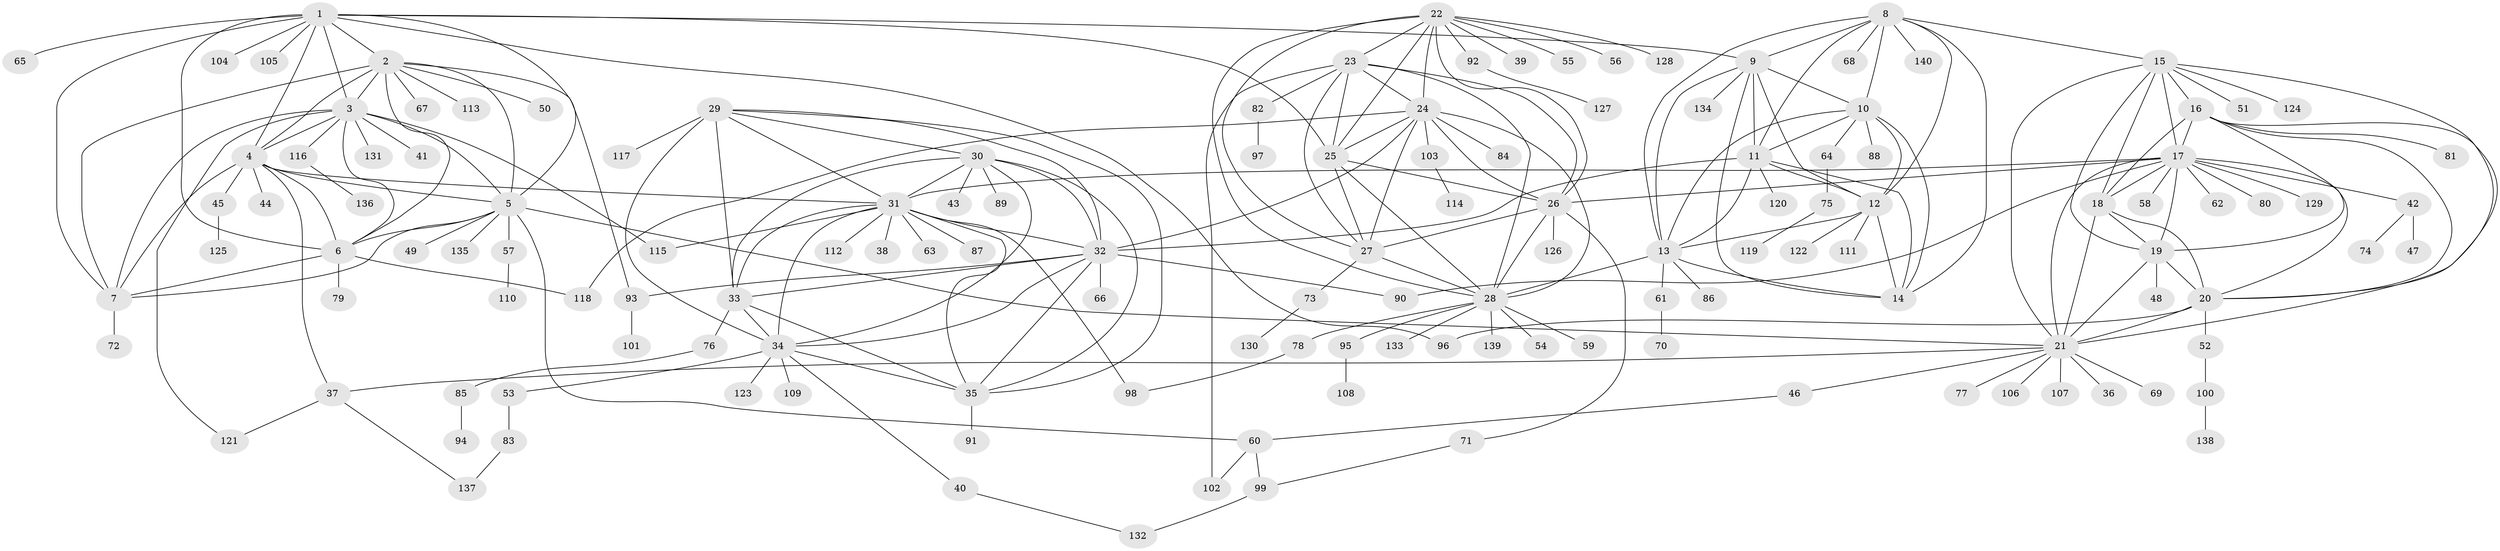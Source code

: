 // coarse degree distribution, {9: 0.023809523809523808, 7: 0.023809523809523808, 19: 0.023809523809523808, 4: 0.047619047619047616, 3: 0.023809523809523808, 2: 0.047619047619047616, 8: 0.023809523809523808, 5: 0.023809523809523808, 6: 0.023809523809523808, 13: 0.023809523809523808, 1: 0.7142857142857143}
// Generated by graph-tools (version 1.1) at 2025/19/03/04/25 18:19:42]
// undirected, 140 vertices, 233 edges
graph export_dot {
graph [start="1"]
  node [color=gray90,style=filled];
  1;
  2;
  3;
  4;
  5;
  6;
  7;
  8;
  9;
  10;
  11;
  12;
  13;
  14;
  15;
  16;
  17;
  18;
  19;
  20;
  21;
  22;
  23;
  24;
  25;
  26;
  27;
  28;
  29;
  30;
  31;
  32;
  33;
  34;
  35;
  36;
  37;
  38;
  39;
  40;
  41;
  42;
  43;
  44;
  45;
  46;
  47;
  48;
  49;
  50;
  51;
  52;
  53;
  54;
  55;
  56;
  57;
  58;
  59;
  60;
  61;
  62;
  63;
  64;
  65;
  66;
  67;
  68;
  69;
  70;
  71;
  72;
  73;
  74;
  75;
  76;
  77;
  78;
  79;
  80;
  81;
  82;
  83;
  84;
  85;
  86;
  87;
  88;
  89;
  90;
  91;
  92;
  93;
  94;
  95;
  96;
  97;
  98;
  99;
  100;
  101;
  102;
  103;
  104;
  105;
  106;
  107;
  108;
  109;
  110;
  111;
  112;
  113;
  114;
  115;
  116;
  117;
  118;
  119;
  120;
  121;
  122;
  123;
  124;
  125;
  126;
  127;
  128;
  129;
  130;
  131;
  132;
  133;
  134;
  135;
  136;
  137;
  138;
  139;
  140;
  1 -- 2;
  1 -- 3;
  1 -- 4;
  1 -- 5;
  1 -- 6;
  1 -- 7;
  1 -- 9;
  1 -- 25;
  1 -- 65;
  1 -- 96;
  1 -- 104;
  1 -- 105;
  2 -- 3;
  2 -- 4;
  2 -- 5;
  2 -- 6;
  2 -- 7;
  2 -- 50;
  2 -- 67;
  2 -- 93;
  2 -- 113;
  3 -- 4;
  3 -- 5;
  3 -- 6;
  3 -- 7;
  3 -- 41;
  3 -- 115;
  3 -- 116;
  3 -- 121;
  3 -- 131;
  4 -- 5;
  4 -- 6;
  4 -- 7;
  4 -- 31;
  4 -- 37;
  4 -- 44;
  4 -- 45;
  5 -- 6;
  5 -- 7;
  5 -- 21;
  5 -- 49;
  5 -- 57;
  5 -- 60;
  5 -- 135;
  6 -- 7;
  6 -- 79;
  6 -- 118;
  7 -- 72;
  8 -- 9;
  8 -- 10;
  8 -- 11;
  8 -- 12;
  8 -- 13;
  8 -- 14;
  8 -- 15;
  8 -- 68;
  8 -- 140;
  9 -- 10;
  9 -- 11;
  9 -- 12;
  9 -- 13;
  9 -- 14;
  9 -- 134;
  10 -- 11;
  10 -- 12;
  10 -- 13;
  10 -- 14;
  10 -- 64;
  10 -- 88;
  11 -- 12;
  11 -- 13;
  11 -- 14;
  11 -- 32;
  11 -- 120;
  12 -- 13;
  12 -- 14;
  12 -- 111;
  12 -- 122;
  13 -- 14;
  13 -- 28;
  13 -- 61;
  13 -- 86;
  15 -- 16;
  15 -- 17;
  15 -- 18;
  15 -- 19;
  15 -- 20;
  15 -- 21;
  15 -- 51;
  15 -- 124;
  16 -- 17;
  16 -- 18;
  16 -- 19;
  16 -- 20;
  16 -- 21;
  16 -- 81;
  17 -- 18;
  17 -- 19;
  17 -- 20;
  17 -- 21;
  17 -- 26;
  17 -- 31;
  17 -- 42;
  17 -- 58;
  17 -- 62;
  17 -- 80;
  17 -- 90;
  17 -- 129;
  18 -- 19;
  18 -- 20;
  18 -- 21;
  19 -- 20;
  19 -- 21;
  19 -- 48;
  20 -- 21;
  20 -- 52;
  20 -- 96;
  21 -- 36;
  21 -- 37;
  21 -- 46;
  21 -- 69;
  21 -- 77;
  21 -- 106;
  21 -- 107;
  22 -- 23;
  22 -- 24;
  22 -- 25;
  22 -- 26;
  22 -- 27;
  22 -- 28;
  22 -- 39;
  22 -- 55;
  22 -- 56;
  22 -- 92;
  22 -- 128;
  23 -- 24;
  23 -- 25;
  23 -- 26;
  23 -- 27;
  23 -- 28;
  23 -- 82;
  23 -- 102;
  24 -- 25;
  24 -- 26;
  24 -- 27;
  24 -- 28;
  24 -- 32;
  24 -- 84;
  24 -- 103;
  24 -- 118;
  25 -- 26;
  25 -- 27;
  25 -- 28;
  26 -- 27;
  26 -- 28;
  26 -- 71;
  26 -- 126;
  27 -- 28;
  27 -- 73;
  28 -- 54;
  28 -- 59;
  28 -- 78;
  28 -- 95;
  28 -- 133;
  28 -- 139;
  29 -- 30;
  29 -- 31;
  29 -- 32;
  29 -- 33;
  29 -- 34;
  29 -- 35;
  29 -- 117;
  30 -- 31;
  30 -- 32;
  30 -- 33;
  30 -- 34;
  30 -- 35;
  30 -- 43;
  30 -- 89;
  31 -- 32;
  31 -- 33;
  31 -- 34;
  31 -- 35;
  31 -- 38;
  31 -- 63;
  31 -- 87;
  31 -- 98;
  31 -- 112;
  31 -- 115;
  32 -- 33;
  32 -- 34;
  32 -- 35;
  32 -- 66;
  32 -- 90;
  32 -- 93;
  33 -- 34;
  33 -- 35;
  33 -- 76;
  34 -- 35;
  34 -- 40;
  34 -- 53;
  34 -- 109;
  34 -- 123;
  35 -- 91;
  37 -- 121;
  37 -- 137;
  40 -- 132;
  42 -- 47;
  42 -- 74;
  45 -- 125;
  46 -- 60;
  52 -- 100;
  53 -- 83;
  57 -- 110;
  60 -- 99;
  60 -- 102;
  61 -- 70;
  64 -- 75;
  71 -- 99;
  73 -- 130;
  75 -- 119;
  76 -- 85;
  78 -- 98;
  82 -- 97;
  83 -- 137;
  85 -- 94;
  92 -- 127;
  93 -- 101;
  95 -- 108;
  99 -- 132;
  100 -- 138;
  103 -- 114;
  116 -- 136;
}
